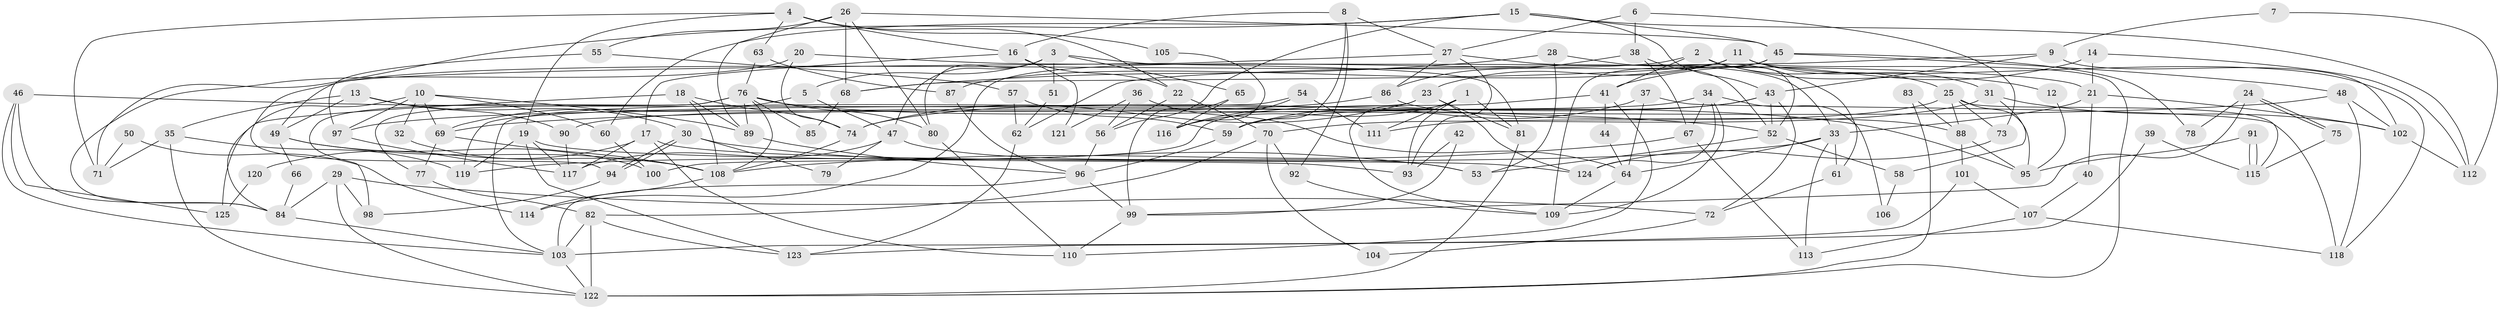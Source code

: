 // Generated by graph-tools (version 1.1) at 2025/49/03/09/25 04:49:56]
// undirected, 125 vertices, 250 edges
graph export_dot {
graph [start="1"]
  node [color=gray90,style=filled];
  1;
  2;
  3;
  4;
  5;
  6;
  7;
  8;
  9;
  10;
  11;
  12;
  13;
  14;
  15;
  16;
  17;
  18;
  19;
  20;
  21;
  22;
  23;
  24;
  25;
  26;
  27;
  28;
  29;
  30;
  31;
  32;
  33;
  34;
  35;
  36;
  37;
  38;
  39;
  40;
  41;
  42;
  43;
  44;
  45;
  46;
  47;
  48;
  49;
  50;
  51;
  52;
  53;
  54;
  55;
  56;
  57;
  58;
  59;
  60;
  61;
  62;
  63;
  64;
  65;
  66;
  67;
  68;
  69;
  70;
  71;
  72;
  73;
  74;
  75;
  76;
  77;
  78;
  79;
  80;
  81;
  82;
  83;
  84;
  85;
  86;
  87;
  88;
  89;
  90;
  91;
  92;
  93;
  94;
  95;
  96;
  97;
  98;
  99;
  100;
  101;
  102;
  103;
  104;
  105;
  106;
  107;
  108;
  109;
  110;
  111;
  112;
  113;
  114;
  115;
  116;
  117;
  118;
  119;
  120;
  121;
  122;
  123;
  124;
  125;
  1 -- 81;
  1 -- 109;
  1 -- 93;
  1 -- 111;
  1 -- 116;
  2 -- 52;
  2 -- 94;
  2 -- 12;
  2 -- 25;
  2 -- 41;
  3 -- 80;
  3 -- 47;
  3 -- 5;
  3 -- 51;
  3 -- 65;
  3 -- 81;
  4 -- 19;
  4 -- 22;
  4 -- 16;
  4 -- 63;
  4 -- 71;
  4 -- 105;
  5 -- 69;
  5 -- 47;
  6 -- 73;
  6 -- 27;
  6 -- 38;
  7 -- 112;
  7 -- 9;
  8 -- 59;
  8 -- 27;
  8 -- 16;
  8 -- 92;
  9 -- 43;
  9 -- 102;
  9 -- 62;
  10 -- 89;
  10 -- 69;
  10 -- 32;
  10 -- 60;
  10 -- 84;
  10 -- 97;
  11 -- 87;
  11 -- 122;
  11 -- 23;
  11 -- 31;
  11 -- 68;
  11 -- 118;
  12 -- 95;
  13 -- 35;
  13 -- 49;
  13 -- 30;
  13 -- 90;
  14 -- 21;
  14 -- 112;
  14 -- 41;
  15 -- 71;
  15 -- 45;
  15 -- 43;
  15 -- 56;
  15 -- 60;
  15 -- 112;
  16 -- 17;
  16 -- 22;
  16 -- 121;
  17 -- 110;
  17 -- 117;
  17 -- 120;
  17 -- 124;
  18 -- 108;
  18 -- 74;
  18 -- 89;
  18 -- 125;
  19 -- 117;
  19 -- 93;
  19 -- 119;
  19 -- 123;
  20 -- 74;
  20 -- 84;
  20 -- 21;
  21 -- 102;
  21 -- 33;
  21 -- 40;
  22 -- 70;
  22 -- 56;
  23 -- 103;
  23 -- 74;
  23 -- 81;
  23 -- 124;
  24 -- 75;
  24 -- 75;
  24 -- 99;
  24 -- 78;
  25 -- 88;
  25 -- 73;
  25 -- 95;
  25 -- 111;
  25 -- 115;
  26 -- 89;
  26 -- 80;
  26 -- 45;
  26 -- 55;
  26 -- 68;
  27 -- 86;
  27 -- 33;
  27 -- 49;
  27 -- 93;
  28 -- 68;
  28 -- 53;
  28 -- 61;
  29 -- 72;
  29 -- 122;
  29 -- 84;
  29 -- 98;
  30 -- 94;
  30 -- 94;
  30 -- 53;
  30 -- 79;
  31 -- 70;
  31 -- 58;
  31 -- 102;
  32 -- 108;
  33 -- 64;
  33 -- 61;
  33 -- 113;
  33 -- 119;
  34 -- 67;
  34 -- 124;
  34 -- 90;
  34 -- 106;
  34 -- 109;
  35 -- 119;
  35 -- 122;
  35 -- 71;
  36 -- 64;
  36 -- 56;
  36 -- 121;
  37 -- 59;
  37 -- 118;
  37 -- 64;
  38 -- 52;
  38 -- 67;
  38 -- 86;
  39 -- 115;
  39 -- 123;
  40 -- 107;
  41 -- 44;
  41 -- 100;
  41 -- 110;
  42 -- 93;
  42 -- 99;
  43 -- 59;
  43 -- 52;
  43 -- 72;
  43 -- 74;
  44 -- 64;
  45 -- 48;
  45 -- 78;
  45 -- 109;
  45 -- 114;
  46 -- 52;
  46 -- 84;
  46 -- 103;
  46 -- 125;
  47 -- 117;
  47 -- 53;
  47 -- 79;
  48 -- 69;
  48 -- 118;
  48 -- 102;
  49 -- 100;
  49 -- 66;
  49 -- 108;
  50 -- 71;
  50 -- 114;
  51 -- 62;
  52 -- 53;
  52 -- 58;
  54 -- 111;
  54 -- 119;
  54 -- 116;
  55 -- 97;
  55 -- 57;
  56 -- 96;
  57 -- 62;
  57 -- 59;
  58 -- 106;
  59 -- 96;
  60 -- 100;
  61 -- 72;
  62 -- 123;
  63 -- 76;
  63 -- 87;
  64 -- 109;
  65 -- 116;
  65 -- 99;
  66 -- 84;
  67 -- 108;
  67 -- 113;
  68 -- 85;
  69 -- 77;
  69 -- 108;
  70 -- 92;
  70 -- 82;
  70 -- 104;
  72 -- 104;
  73 -- 124;
  74 -- 108;
  75 -- 115;
  76 -- 108;
  76 -- 89;
  76 -- 77;
  76 -- 80;
  76 -- 85;
  76 -- 95;
  76 -- 98;
  77 -- 82;
  80 -- 110;
  81 -- 122;
  82 -- 103;
  82 -- 122;
  82 -- 123;
  83 -- 122;
  83 -- 88;
  84 -- 103;
  86 -- 97;
  86 -- 88;
  87 -- 96;
  88 -- 95;
  88 -- 101;
  89 -- 96;
  90 -- 117;
  91 -- 115;
  91 -- 115;
  91 -- 95;
  92 -- 109;
  94 -- 98;
  96 -- 103;
  96 -- 99;
  97 -- 117;
  99 -- 110;
  101 -- 103;
  101 -- 107;
  102 -- 112;
  103 -- 122;
  105 -- 116;
  107 -- 113;
  107 -- 118;
  108 -- 114;
  120 -- 125;
}
